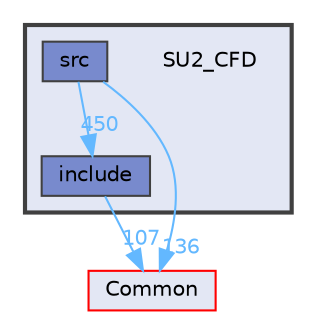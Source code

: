 digraph "SU2_CFD"
{
 // LATEX_PDF_SIZE
  bgcolor="transparent";
  edge [fontname=Helvetica,fontsize=10,labelfontname=Helvetica,labelfontsize=10];
  node [fontname=Helvetica,fontsize=10,shape=box,height=0.2,width=0.4];
  compound=true
  subgraph clusterdir_6f9fd837e39f246a8f0c94f670ad0309 {
    graph [ bgcolor="#e3e7f4", pencolor="grey25", label="", fontname=Helvetica,fontsize=10 style="filled,bold", URL="dir_6f9fd837e39f246a8f0c94f670ad0309.html",tooltip=""]
    dir_6f9fd837e39f246a8f0c94f670ad0309 [shape=plaintext, label="SU2_CFD"];
  dir_3b735dd5547717c34264cbbbba892a8a [label="include", fillcolor="#788acd", color="grey25", style="filled", URL="dir_3b735dd5547717c34264cbbbba892a8a.html",tooltip=""];
  dir_74ad77d76f42ded9212b1c5616a2ad50 [label="src", fillcolor="#788acd", color="grey25", style="filled", URL="dir_74ad77d76f42ded9212b1c5616a2ad50.html",tooltip=""];
  }
  dir_4ab6b4cc6a7edbff49100e9123df213f [label="Common", fillcolor="#e3e7f4", color="red", style="filled", URL="dir_4ab6b4cc6a7edbff49100e9123df213f.html",tooltip=""];
  dir_3b735dd5547717c34264cbbbba892a8a->dir_4ab6b4cc6a7edbff49100e9123df213f [headlabel="107", labeldistance=1.5 headhref="dir_000047_000008.html" href="dir_000047_000008.html" color="steelblue1" fontcolor="steelblue1"];
  dir_74ad77d76f42ded9212b1c5616a2ad50->dir_3b735dd5547717c34264cbbbba892a8a [headlabel="450", labeldistance=1.5 headhref="dir_000084_000047.html" href="dir_000084_000047.html" color="steelblue1" fontcolor="steelblue1"];
  dir_74ad77d76f42ded9212b1c5616a2ad50->dir_4ab6b4cc6a7edbff49100e9123df213f [headlabel="136", labeldistance=1.5 headhref="dir_000084_000008.html" href="dir_000084_000008.html" color="steelblue1" fontcolor="steelblue1"];
}
